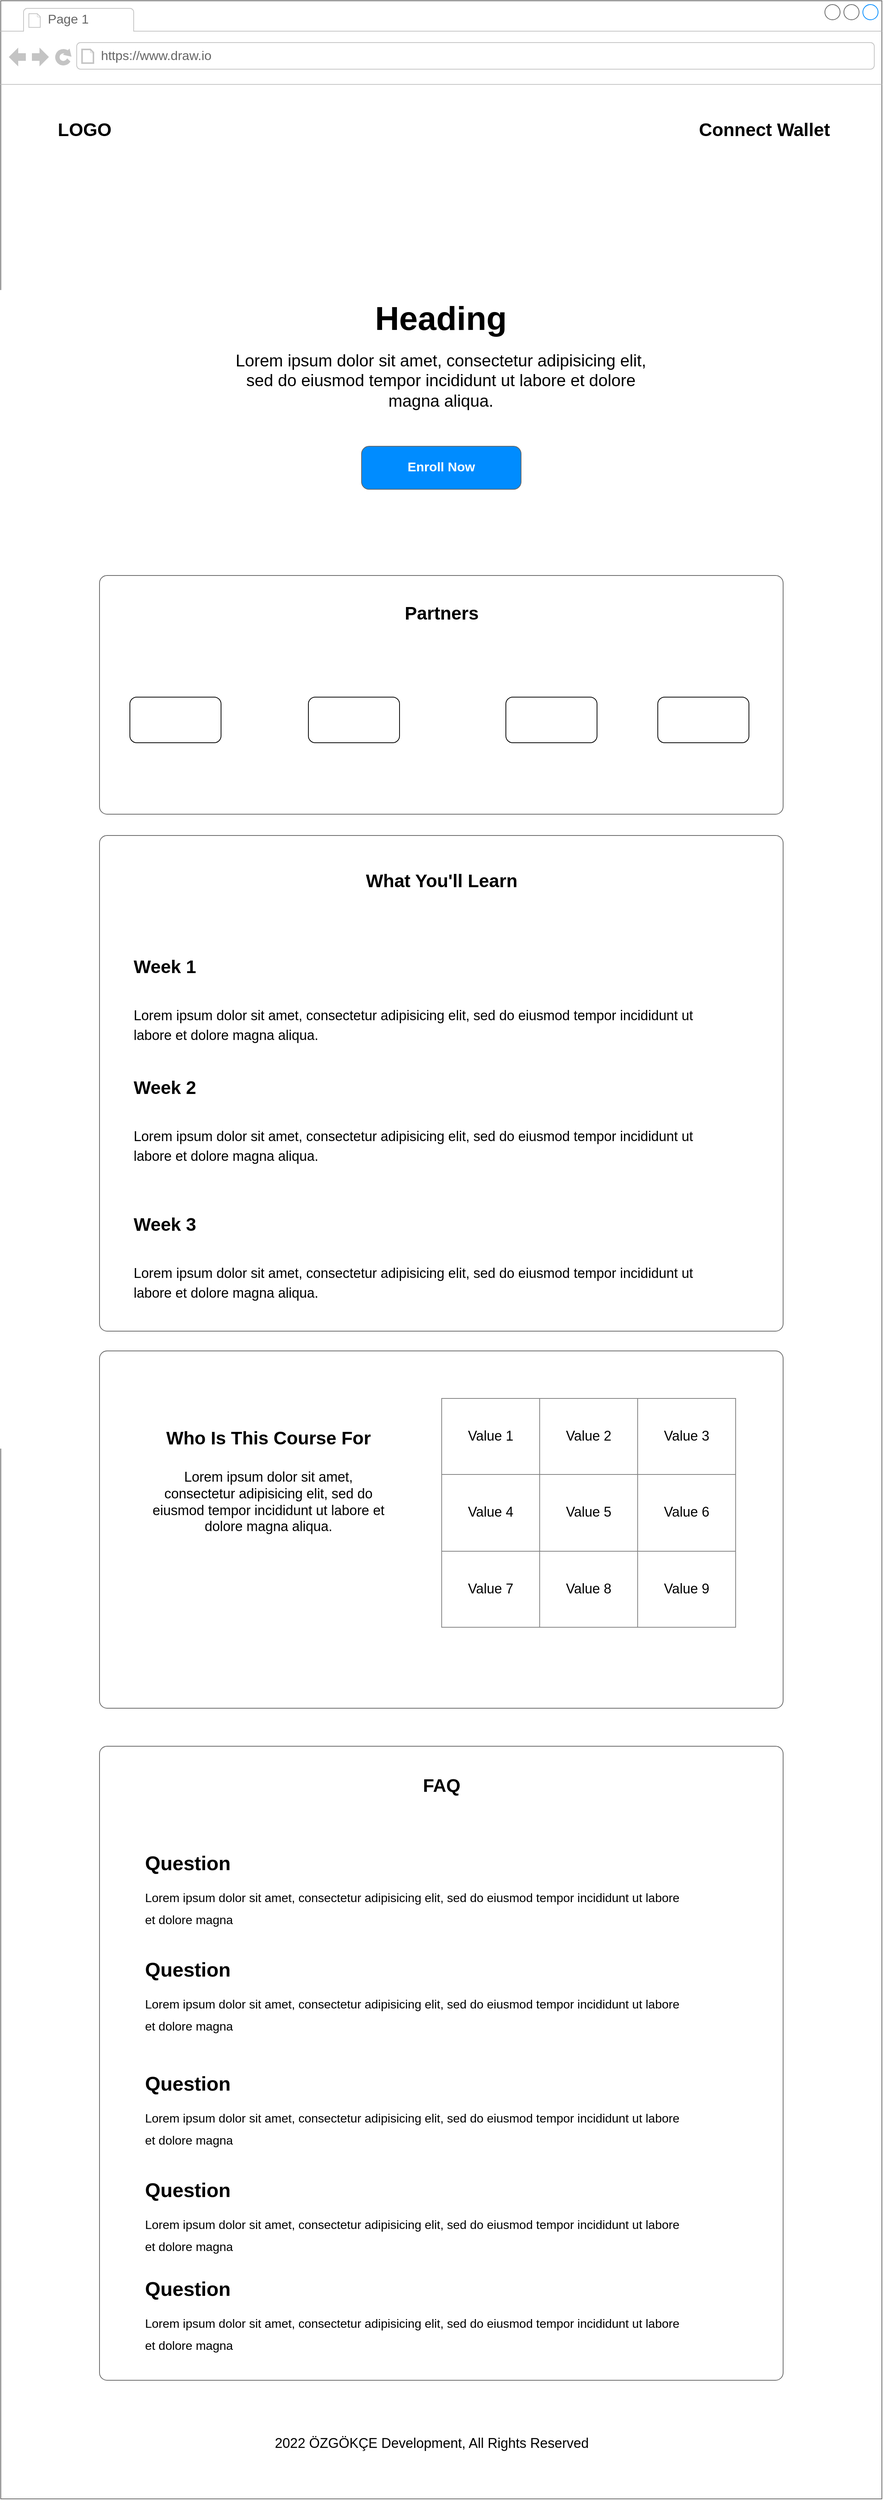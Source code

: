 <mxfile version="20.1.3" type="github">
  <diagram id="mbHIzJotMDjdFR7whDPK" name="Sayfa -1">
    <mxGraphModel dx="1892" dy="1300" grid="1" gridSize="10" guides="1" tooltips="1" connect="1" arrows="1" fold="1" page="1" pageScale="1" pageWidth="1169" pageHeight="827" math="0" shadow="0">
      <root>
        <mxCell id="0" />
        <mxCell id="1" parent="0" />
        <mxCell id="F4LPyLjov21-lMfaYfIT-2" value="" style="strokeWidth=1;shadow=0;dashed=0;align=center;html=1;shape=mxgraph.mockup.containers.browserWindow;rSize=0;strokeColor=#666666;strokeColor2=#008cff;strokeColor3=#c4c4c4;mainText=,;recursiveResize=0;" vertex="1" parent="1">
          <mxGeometry x="5" y="22" width="1160" height="3286" as="geometry" />
        </mxCell>
        <mxCell id="F4LPyLjov21-lMfaYfIT-3" value="Page 1" style="strokeWidth=1;shadow=0;dashed=0;align=center;html=1;shape=mxgraph.mockup.containers.anchor;fontSize=17;fontColor=#666666;align=left;" vertex="1" parent="F4LPyLjov21-lMfaYfIT-2">
          <mxGeometry x="60" y="12" width="110" height="26" as="geometry" />
        </mxCell>
        <mxCell id="F4LPyLjov21-lMfaYfIT-4" value="https://www.draw.io" style="strokeWidth=1;shadow=0;dashed=0;align=center;html=1;shape=mxgraph.mockup.containers.anchor;rSize=0;fontSize=17;fontColor=#666666;align=left;" vertex="1" parent="F4LPyLjov21-lMfaYfIT-2">
          <mxGeometry x="130" y="60" width="250" height="26" as="geometry" />
        </mxCell>
        <mxCell id="F4LPyLjov21-lMfaYfIT-5" value="LOGO" style="text;strokeColor=none;fillColor=none;html=1;fontSize=24;fontStyle=1;verticalAlign=middle;align=center;" vertex="1" parent="F4LPyLjov21-lMfaYfIT-2">
          <mxGeometry x="60" y="150" width="100" height="40" as="geometry" />
        </mxCell>
        <mxCell id="F4LPyLjov21-lMfaYfIT-6" value="Connect Wallet" style="text;strokeColor=none;fillColor=none;html=1;fontSize=24;fontStyle=1;verticalAlign=middle;align=center;" vertex="1" parent="F4LPyLjov21-lMfaYfIT-2">
          <mxGeometry x="955" y="150" width="100" height="40" as="geometry" />
        </mxCell>
        <mxCell id="F4LPyLjov21-lMfaYfIT-7" value="&lt;h1&gt;&lt;font style=&quot;font-size: 44px;&quot;&gt;Heading&lt;/font&gt;&lt;/h1&gt;&lt;p&gt;&lt;font style=&quot;font-size: 22px;&quot;&gt;Lorem ipsum dolor sit amet, consectetur adipisicing elit, sed do eiusmod tempor incididunt ut labore et dolore magna aliqua.&lt;/font&gt;&lt;/p&gt;" style="text;html=1;strokeColor=none;fillColor=none;spacing=5;spacingTop=-20;whiteSpace=wrap;overflow=hidden;rounded=0;align=center;" vertex="1" parent="F4LPyLjov21-lMfaYfIT-2">
          <mxGeometry x="302" y="386" width="555" height="240" as="geometry" />
        </mxCell>
        <mxCell id="F4LPyLjov21-lMfaYfIT-8" value="Enroll Now" style="strokeWidth=1;shadow=0;dashed=0;align=center;html=1;shape=mxgraph.mockup.buttons.button;strokeColor=#666666;fontColor=#ffffff;mainText=;buttonStyle=round;fontSize=17;fontStyle=1;fillColor=#008cff;whiteSpace=wrap;" vertex="1" parent="F4LPyLjov21-lMfaYfIT-2">
          <mxGeometry x="475" y="586" width="210" height="56.67" as="geometry" />
        </mxCell>
        <mxCell id="F4LPyLjov21-lMfaYfIT-9" value="" style="shape=mxgraph.mockup.containers.marginRect;rectMarginTop=10;strokeColor=#666666;strokeWidth=1;dashed=0;rounded=1;arcSize=5;recursiveResize=0;fontSize=22;" vertex="1" parent="F4LPyLjov21-lMfaYfIT-2">
          <mxGeometry x="130" y="746" width="900" height="324" as="geometry" />
        </mxCell>
        <mxCell id="F4LPyLjov21-lMfaYfIT-13" value="" style="shape=mxgraph.mockup.containers.marginRect;rectMarginTop=10;strokeColor=#666666;strokeWidth=1;dashed=0;rounded=1;arcSize=5;recursiveResize=0;fontSize=22;" vertex="1" parent="F4LPyLjov21-lMfaYfIT-2">
          <mxGeometry x="130" y="1088" width="900" height="662" as="geometry" />
        </mxCell>
        <mxCell id="F4LPyLjov21-lMfaYfIT-12" value="" style="shape=mxgraph.mockup.containers.marginRect;rectMarginTop=10;strokeColor=#666666;strokeWidth=1;dashed=0;rounded=1;arcSize=5;recursiveResize=0;fontSize=22;" vertex="1" parent="F4LPyLjov21-lMfaYfIT-2">
          <mxGeometry x="130" y="1766" width="900" height="480" as="geometry" />
        </mxCell>
        <mxCell id="F4LPyLjov21-lMfaYfIT-11" value="" style="shape=mxgraph.mockup.containers.marginRect;rectMarginTop=10;strokeColor=#666666;strokeWidth=1;dashed=0;rounded=1;arcSize=5;recursiveResize=0;fontSize=22;" vertex="1" parent="F4LPyLjov21-lMfaYfIT-2">
          <mxGeometry x="130" y="2286" width="900" height="844" as="geometry" />
        </mxCell>
        <mxCell id="F4LPyLjov21-lMfaYfIT-14" value="Partners" style="text;strokeColor=none;fillColor=none;html=1;fontSize=24;fontStyle=1;verticalAlign=middle;align=center;" vertex="1" parent="F4LPyLjov21-lMfaYfIT-2">
          <mxGeometry x="495" y="786" width="170" height="40" as="geometry" />
        </mxCell>
        <mxCell id="F4LPyLjov21-lMfaYfIT-15" value="" style="rounded=1;whiteSpace=wrap;html=1;fontSize=22;" vertex="1" parent="F4LPyLjov21-lMfaYfIT-2">
          <mxGeometry x="170" y="916" width="120" height="60" as="geometry" />
        </mxCell>
        <mxCell id="F4LPyLjov21-lMfaYfIT-18" value="" style="rounded=1;whiteSpace=wrap;html=1;fontSize=22;" vertex="1" parent="F4LPyLjov21-lMfaYfIT-2">
          <mxGeometry x="405" y="916" width="120" height="60" as="geometry" />
        </mxCell>
        <mxCell id="F4LPyLjov21-lMfaYfIT-17" value="" style="rounded=1;whiteSpace=wrap;html=1;fontSize=22;" vertex="1" parent="F4LPyLjov21-lMfaYfIT-2">
          <mxGeometry x="665" y="916" width="120" height="60" as="geometry" />
        </mxCell>
        <mxCell id="F4LPyLjov21-lMfaYfIT-16" value="" style="rounded=1;whiteSpace=wrap;html=1;fontSize=22;" vertex="1" parent="F4LPyLjov21-lMfaYfIT-2">
          <mxGeometry x="865" y="916" width="120" height="60" as="geometry" />
        </mxCell>
        <mxCell id="F4LPyLjov21-lMfaYfIT-20" value="What You&#39;ll Learn" style="text;strokeColor=none;fillColor=none;html=1;fontSize=24;fontStyle=1;verticalAlign=middle;align=center;" vertex="1" parent="F4LPyLjov21-lMfaYfIT-2">
          <mxGeometry x="465" y="1138" width="230" height="40" as="geometry" />
        </mxCell>
        <mxCell id="F4LPyLjov21-lMfaYfIT-21" value="&lt;h1&gt;&lt;font style=&quot;font-size: 24px;&quot;&gt;Week 1&amp;nbsp;&lt;/font&gt;&lt;/h1&gt;&lt;p&gt;&lt;font style=&quot;font-size: 18px;&quot;&gt;Lorem ipsum dolor sit amet, consectetur adipisicing elit, sed do eiusmod tempor incididunt ut labore et dolore magna aliqua.&lt;/font&gt;&lt;/p&gt;" style="text;html=1;strokeColor=none;fillColor=none;spacing=5;spacingTop=-20;whiteSpace=wrap;overflow=hidden;rounded=0;fontSize=22;" vertex="1" parent="F4LPyLjov21-lMfaYfIT-2">
          <mxGeometry x="170" y="1219" width="790" height="171" as="geometry" />
        </mxCell>
        <mxCell id="F4LPyLjov21-lMfaYfIT-24" value="&lt;h1&gt;&lt;font style=&quot;font-size: 24px;&quot;&gt;Week 2&amp;nbsp;&lt;/font&gt;&lt;/h1&gt;&lt;p&gt;&lt;font style=&quot;font-size: 18px;&quot;&gt;Lorem ipsum dolor sit amet, consectetur adipisicing elit, sed do eiusmod tempor incididunt ut labore et dolore magna aliqua.&lt;/font&gt;&lt;/p&gt;" style="text;html=1;strokeColor=none;fillColor=none;spacing=5;spacingTop=-20;whiteSpace=wrap;overflow=hidden;rounded=0;fontSize=22;" vertex="1" parent="F4LPyLjov21-lMfaYfIT-2">
          <mxGeometry x="170" y="1378" width="790" height="171" as="geometry" />
        </mxCell>
        <mxCell id="F4LPyLjov21-lMfaYfIT-23" value="&lt;h1&gt;&lt;font style=&quot;font-size: 24px;&quot;&gt;Week 3&amp;nbsp;&lt;/font&gt;&lt;/h1&gt;&lt;p&gt;&lt;font style=&quot;font-size: 18px;&quot;&gt;Lorem ipsum dolor sit amet, consectetur adipisicing elit, sed do eiusmod tempor incididunt ut labore et dolore magna aliqua.&lt;/font&gt;&lt;/p&gt;" style="text;html=1;strokeColor=none;fillColor=none;spacing=5;spacingTop=-20;whiteSpace=wrap;overflow=hidden;rounded=0;fontSize=22;" vertex="1" parent="F4LPyLjov21-lMfaYfIT-2">
          <mxGeometry x="170" y="1557.5" width="790" height="171" as="geometry" />
        </mxCell>
        <mxCell id="F4LPyLjov21-lMfaYfIT-26" value="&lt;h1&gt;&lt;span style=&quot;font-size: 24px;&quot;&gt;Who Is This Course For&lt;/span&gt;&lt;br&gt;&lt;/h1&gt;&lt;p&gt;Lorem ipsum dolor sit amet, consectetur adipisicing elit, sed do eiusmod tempor incididunt ut labore et dolore magna aliqua.&lt;/p&gt;" style="text;html=1;strokeColor=none;fillColor=none;spacing=5;spacingTop=-20;whiteSpace=wrap;overflow=hidden;rounded=0;fontSize=18;align=center;" vertex="1" parent="F4LPyLjov21-lMfaYfIT-2">
          <mxGeometry x="195" y="1851" width="315" height="310" as="geometry" />
        </mxCell>
        <mxCell id="F4LPyLjov21-lMfaYfIT-27" value="&lt;table border=&quot;1&quot; width=&quot;100%&quot; height=&quot;100%&quot; style=&quot;width:100%;height:100%;border-collapse:collapse;&quot;&gt;&lt;tr&gt;&lt;td align=&quot;center&quot;&gt;Value 1&lt;/td&gt;&lt;td align=&quot;center&quot;&gt;Value 2&lt;/td&gt;&lt;td align=&quot;center&quot;&gt;Value 3&lt;/td&gt;&lt;/tr&gt;&lt;tr&gt;&lt;td align=&quot;center&quot;&gt;Value 4&lt;/td&gt;&lt;td align=&quot;center&quot;&gt;Value 5&lt;/td&gt;&lt;td align=&quot;center&quot;&gt;Value 6&lt;/td&gt;&lt;/tr&gt;&lt;tr&gt;&lt;td align=&quot;center&quot;&gt;Value 7&lt;/td&gt;&lt;td align=&quot;center&quot;&gt;Value 8&lt;/td&gt;&lt;td align=&quot;center&quot;&gt;Value 9&lt;/td&gt;&lt;/tr&gt;&lt;/table&gt;" style="text;html=1;strokeColor=none;fillColor=none;overflow=fill;fontSize=18;spacingLeft=2;" vertex="1" parent="F4LPyLjov21-lMfaYfIT-2">
          <mxGeometry x="580" y="1838" width="388.29" height="302" as="geometry" />
        </mxCell>
        <mxCell id="F4LPyLjov21-lMfaYfIT-28" value="FAQ" style="text;strokeColor=none;fillColor=none;html=1;fontSize=24;fontStyle=1;verticalAlign=middle;align=center;" vertex="1" parent="F4LPyLjov21-lMfaYfIT-2">
          <mxGeometry x="530" y="2328" width="100" height="40" as="geometry" />
        </mxCell>
        <mxCell id="F4LPyLjov21-lMfaYfIT-31" value="&lt;h1 style=&quot;font-size: 26px;&quot;&gt;&lt;font style=&quot;font-size: 26px;&quot;&gt;Question&lt;/font&gt;&lt;/h1&gt;&lt;p style=&quot;&quot;&gt;&lt;font style=&quot;font-size: 16px;&quot;&gt;Lorem ipsum dolor sit amet, consectetur adipisicing elit, sed do eiusmod tempor incididunt ut labore et dolore magna&lt;/font&gt;&lt;font style=&quot;font-size: 26px;&quot;&gt;&amp;nbsp;&lt;/font&gt;&lt;/p&gt;" style="text;html=1;strokeColor=none;fillColor=none;spacing=5;spacingTop=-20;whiteSpace=wrap;overflow=hidden;rounded=0;fontSize=18;" vertex="1" parent="F4LPyLjov21-lMfaYfIT-2">
          <mxGeometry x="185" y="2568" width="720" height="120" as="geometry" />
        </mxCell>
        <mxCell id="F4LPyLjov21-lMfaYfIT-30" value="&lt;h1 style=&quot;font-size: 26px;&quot;&gt;&lt;font style=&quot;font-size: 26px;&quot;&gt;Question&lt;/font&gt;&lt;/h1&gt;&lt;p style=&quot;&quot;&gt;&lt;font style=&quot;font-size: 16px;&quot;&gt;Lorem ipsum dolor sit amet, consectetur adipisicing elit, sed do eiusmod tempor incididunt ut labore et dolore magna&lt;/font&gt;&lt;font style=&quot;font-size: 26px;&quot;&gt;&amp;nbsp;&lt;/font&gt;&lt;/p&gt;" style="text;html=1;strokeColor=none;fillColor=none;spacing=5;spacingTop=-20;whiteSpace=wrap;overflow=hidden;rounded=0;fontSize=18;" vertex="1" parent="F4LPyLjov21-lMfaYfIT-2">
          <mxGeometry x="185" y="2718" width="720" height="120" as="geometry" />
        </mxCell>
        <mxCell id="F4LPyLjov21-lMfaYfIT-33" value="&lt;h1 style=&quot;font-size: 26px;&quot;&gt;&lt;font style=&quot;font-size: 26px;&quot;&gt;Question&lt;/font&gt;&lt;/h1&gt;&lt;p style=&quot;&quot;&gt;&lt;font style=&quot;font-size: 16px;&quot;&gt;Lorem ipsum dolor sit amet, consectetur adipisicing elit, sed do eiusmod tempor incididunt ut labore et dolore magna&lt;/font&gt;&lt;font style=&quot;font-size: 26px;&quot;&gt;&amp;nbsp;&lt;/font&gt;&lt;/p&gt;" style="text;html=1;strokeColor=none;fillColor=none;spacing=5;spacingTop=-20;whiteSpace=wrap;overflow=hidden;rounded=0;fontSize=18;" vertex="1" parent="F4LPyLjov21-lMfaYfIT-2">
          <mxGeometry x="185" y="2858" width="720" height="120" as="geometry" />
        </mxCell>
        <mxCell id="F4LPyLjov21-lMfaYfIT-32" value="&lt;h1 style=&quot;font-size: 26px;&quot;&gt;&lt;font style=&quot;font-size: 26px;&quot;&gt;Question&lt;/font&gt;&lt;/h1&gt;&lt;p style=&quot;&quot;&gt;&lt;font style=&quot;font-size: 16px;&quot;&gt;Lorem ipsum dolor sit amet, consectetur adipisicing elit, sed do eiusmod tempor incididunt ut labore et dolore magna&lt;/font&gt;&lt;font style=&quot;font-size: 26px;&quot;&gt;&amp;nbsp;&lt;/font&gt;&lt;/p&gt;" style="text;html=1;strokeColor=none;fillColor=none;spacing=5;spacingTop=-20;whiteSpace=wrap;overflow=hidden;rounded=0;fontSize=18;" vertex="1" parent="F4LPyLjov21-lMfaYfIT-2">
          <mxGeometry x="185" y="2988" width="720" height="120" as="geometry" />
        </mxCell>
        <mxCell id="F4LPyLjov21-lMfaYfIT-34" value="&lt;span style=&quot;font-family: Mitr, sans-serif; text-align: start;&quot;&gt;&lt;font style=&quot;font-size: 18px;&quot;&gt;&amp;nbsp;2022 ÖZGÖKÇE Development, All Rights Reserved&lt;/font&gt;&lt;/span&gt;" style="text;html=1;strokeColor=none;fillColor=none;align=center;verticalAlign=middle;whiteSpace=wrap;rounded=0;fontSize=16;" vertex="1" parent="F4LPyLjov21-lMfaYfIT-2">
          <mxGeometry x="350" y="3198" width="430" height="30" as="geometry" />
        </mxCell>
        <mxCell id="F4LPyLjov21-lMfaYfIT-29" value="&lt;h1 style=&quot;font-size: 26px;&quot;&gt;&lt;font style=&quot;font-size: 26px;&quot;&gt;Question&lt;/font&gt;&lt;/h1&gt;&lt;p style=&quot;&quot;&gt;&lt;font style=&quot;font-size: 16px;&quot;&gt;Lorem ipsum dolor sit amet, consectetur adipisicing elit, sed do eiusmod tempor incididunt ut labore et dolore magna&lt;/font&gt;&lt;font style=&quot;font-size: 26px;&quot;&gt;&amp;nbsp;&lt;/font&gt;&lt;/p&gt;" style="text;html=1;strokeColor=none;fillColor=none;spacing=5;spacingTop=-20;whiteSpace=wrap;overflow=hidden;rounded=0;fontSize=18;" vertex="1" parent="1">
          <mxGeometry x="190" y="2450" width="720" height="120" as="geometry" />
        </mxCell>
      </root>
    </mxGraphModel>
  </diagram>
</mxfile>
